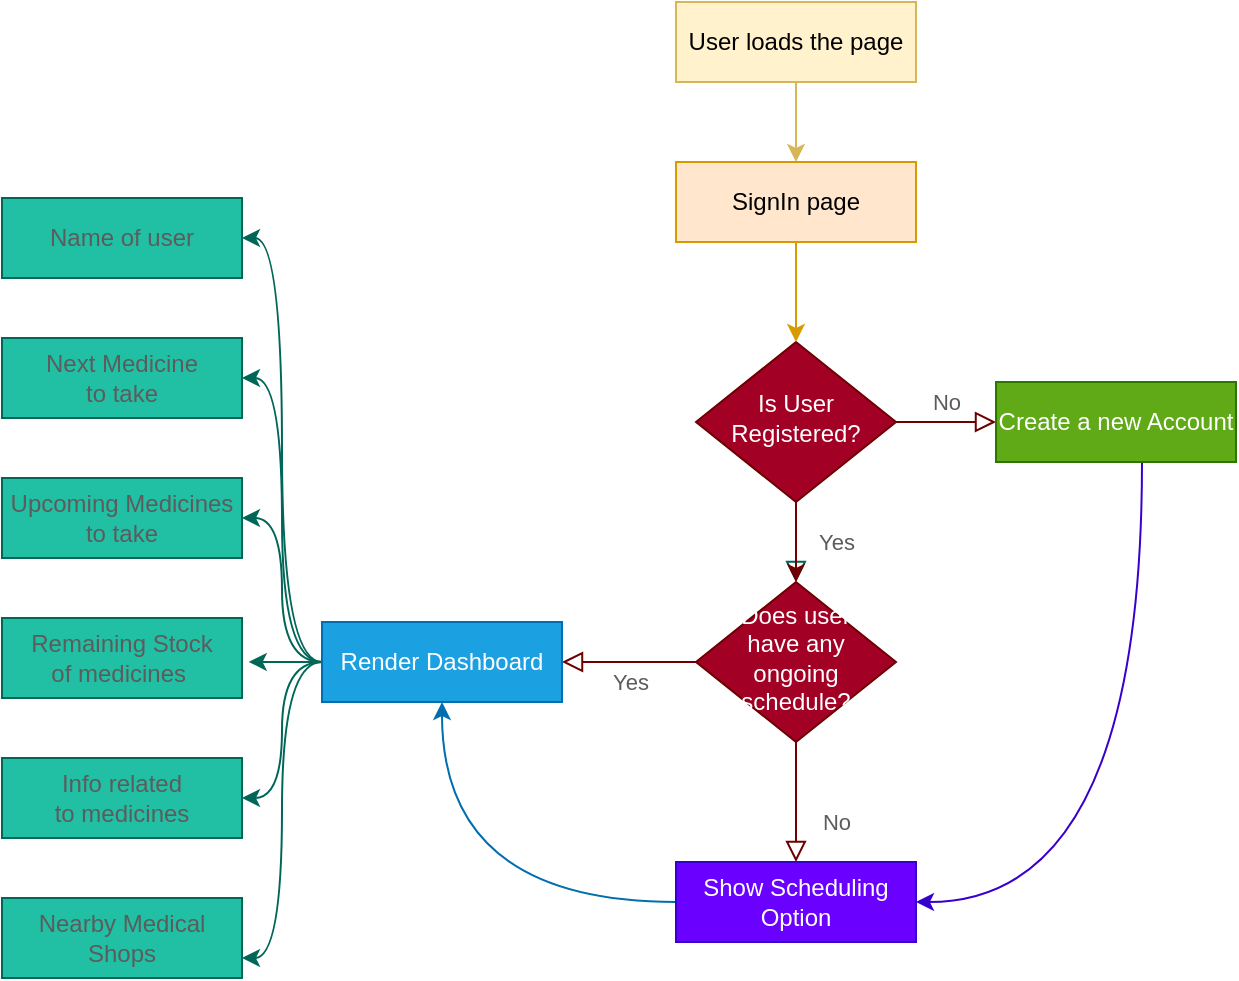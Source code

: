 <mxfile version="16.5.3" type="device"><diagram id="C5RBs43oDa-KdzZeNtuy" name="Page-1"><mxGraphModel dx="1597" dy="878" grid="1" gridSize="10" guides="1" tooltips="1" connect="1" arrows="1" fold="1" page="1" pageScale="1" pageWidth="1169" pageHeight="827" math="0" shadow="0"><root><mxCell id="WIyWlLk6GJQsqaUBKTNV-0"/><mxCell id="WIyWlLk6GJQsqaUBKTNV-1" parent="WIyWlLk6GJQsqaUBKTNV-0"/><mxCell id="owtXLGOMp-dW9kGfULhW-2" value="" style="edgeStyle=orthogonalEdgeStyle;rounded=0;orthogonalLoop=1;jettySize=auto;html=1;strokeColor=#d6b656;fontColor=#5C5C5C;curved=1;fillColor=#fff2cc;" edge="1" parent="WIyWlLk6GJQsqaUBKTNV-1" source="WIyWlLk6GJQsqaUBKTNV-3" target="owtXLGOMp-dW9kGfULhW-1"><mxGeometry relative="1" as="geometry"/></mxCell><mxCell id="WIyWlLk6GJQsqaUBKTNV-3" value="User loads the page" style="rounded=0;whiteSpace=wrap;html=1;fontSize=12;glass=0;strokeWidth=1;shadow=0;fillColor=#fff2cc;strokeColor=#d6b656;" parent="WIyWlLk6GJQsqaUBKTNV-1" vertex="1"><mxGeometry x="593" y="141" width="120" height="40" as="geometry"/></mxCell><mxCell id="WIyWlLk6GJQsqaUBKTNV-4" value="Yes" style="rounded=0;html=1;jettySize=auto;orthogonalLoop=1;fontSize=11;endArrow=block;endFill=0;endSize=8;strokeWidth=1;shadow=0;labelBackgroundColor=none;edgeStyle=orthogonalEdgeStyle;strokeColor=#006658;fontColor=#5C5C5C;curved=1;" parent="WIyWlLk6GJQsqaUBKTNV-1" source="WIyWlLk6GJQsqaUBKTNV-6" target="WIyWlLk6GJQsqaUBKTNV-10" edge="1"><mxGeometry y="20" relative="1" as="geometry"><mxPoint as="offset"/></mxGeometry></mxCell><mxCell id="WIyWlLk6GJQsqaUBKTNV-5" value="No" style="edgeStyle=orthogonalEdgeStyle;rounded=0;html=1;jettySize=auto;orthogonalLoop=1;fontSize=11;endArrow=block;endFill=0;endSize=8;strokeWidth=1;shadow=0;labelBackgroundColor=none;strokeColor=#6F0000;fontColor=#5C5C5C;curved=1;fillColor=#a20025;" parent="WIyWlLk6GJQsqaUBKTNV-1" source="WIyWlLk6GJQsqaUBKTNV-6" target="WIyWlLk6GJQsqaUBKTNV-7" edge="1"><mxGeometry y="10" relative="1" as="geometry"><mxPoint as="offset"/></mxGeometry></mxCell><mxCell id="owtXLGOMp-dW9kGfULhW-20" value="" style="edgeStyle=orthogonalEdgeStyle;curved=1;orthogonalLoop=1;jettySize=auto;html=1;fontColor=#FFFFFF;strokeColor=#6F0000;fillColor=#a20025;" edge="1" parent="WIyWlLk6GJQsqaUBKTNV-1" source="WIyWlLk6GJQsqaUBKTNV-6" target="WIyWlLk6GJQsqaUBKTNV-10"><mxGeometry relative="1" as="geometry"/></mxCell><mxCell id="WIyWlLk6GJQsqaUBKTNV-6" value="Is User&lt;br&gt;Registered?" style="rhombus;whiteSpace=wrap;html=1;shadow=0;fontFamily=Helvetica;fontSize=12;align=center;strokeWidth=1;spacing=6;spacingTop=-4;fillColor=#a20025;strokeColor=#6F0000;fontColor=#ffffff;rounded=0;" parent="WIyWlLk6GJQsqaUBKTNV-1" vertex="1"><mxGeometry x="603" y="311" width="100" height="80" as="geometry"/></mxCell><mxCell id="owtXLGOMp-dW9kGfULhW-4" style="edgeStyle=orthogonalEdgeStyle;rounded=0;orthogonalLoop=1;jettySize=auto;html=1;entryX=1;entryY=0.5;entryDx=0;entryDy=0;strokeColor=#3700CC;fontColor=#5C5C5C;curved=1;fillColor=#6a00ff;" edge="1" parent="WIyWlLk6GJQsqaUBKTNV-1" source="WIyWlLk6GJQsqaUBKTNV-7" target="WIyWlLk6GJQsqaUBKTNV-11"><mxGeometry relative="1" as="geometry"><Array as="points"><mxPoint x="826" y="591"/></Array></mxGeometry></mxCell><mxCell id="WIyWlLk6GJQsqaUBKTNV-7" value="Create a new Account" style="rounded=0;whiteSpace=wrap;html=1;fontSize=12;glass=0;strokeWidth=1;shadow=0;fillColor=#60a917;strokeColor=#2D7600;fontColor=#ffffff;" parent="WIyWlLk6GJQsqaUBKTNV-1" vertex="1"><mxGeometry x="753" y="331" width="120" height="40" as="geometry"/></mxCell><mxCell id="WIyWlLk6GJQsqaUBKTNV-8" value="No" style="rounded=0;html=1;jettySize=auto;orthogonalLoop=1;fontSize=11;endArrow=block;endFill=0;endSize=8;strokeWidth=1;shadow=0;labelBackgroundColor=none;edgeStyle=orthogonalEdgeStyle;strokeColor=#6F0000;fontColor=#5C5C5C;curved=1;fillColor=#a20025;" parent="WIyWlLk6GJQsqaUBKTNV-1" source="WIyWlLk6GJQsqaUBKTNV-10" target="WIyWlLk6GJQsqaUBKTNV-11" edge="1"><mxGeometry x="0.333" y="20" relative="1" as="geometry"><mxPoint as="offset"/></mxGeometry></mxCell><mxCell id="WIyWlLk6GJQsqaUBKTNV-9" value="Yes" style="edgeStyle=orthogonalEdgeStyle;rounded=0;html=1;jettySize=auto;orthogonalLoop=1;fontSize=11;endArrow=block;endFill=0;endSize=8;strokeWidth=1;shadow=0;labelBackgroundColor=none;strokeColor=#6F0000;fontColor=#5C5C5C;curved=1;fillColor=#a20025;" parent="WIyWlLk6GJQsqaUBKTNV-1" source="WIyWlLk6GJQsqaUBKTNV-10" target="WIyWlLk6GJQsqaUBKTNV-12" edge="1"><mxGeometry y="10" relative="1" as="geometry"><mxPoint as="offset"/></mxGeometry></mxCell><mxCell id="WIyWlLk6GJQsqaUBKTNV-10" value="Does user&lt;br&gt;have any&lt;br&gt;ongoing&lt;br&gt;schedule?" style="rhombus;whiteSpace=wrap;html=1;shadow=0;fontFamily=Helvetica;fontSize=12;align=center;strokeWidth=1;spacing=6;spacingTop=-4;fillColor=#a20025;strokeColor=#6F0000;fontColor=#ffffff;rounded=0;" parent="WIyWlLk6GJQsqaUBKTNV-1" vertex="1"><mxGeometry x="603" y="431" width="100" height="80" as="geometry"/></mxCell><mxCell id="owtXLGOMp-dW9kGfULhW-13" style="edgeStyle=orthogonalEdgeStyle;rounded=0;orthogonalLoop=1;jettySize=auto;html=1;entryX=0.5;entryY=1;entryDx=0;entryDy=0;strokeColor=#006EAF;fontColor=#5C5C5C;curved=1;fillColor=#1ba1e2;" edge="1" parent="WIyWlLk6GJQsqaUBKTNV-1" source="WIyWlLk6GJQsqaUBKTNV-11" target="WIyWlLk6GJQsqaUBKTNV-12"><mxGeometry relative="1" as="geometry"/></mxCell><mxCell id="WIyWlLk6GJQsqaUBKTNV-11" value="Show Scheduling&lt;br&gt;Option" style="rounded=0;whiteSpace=wrap;html=1;fontSize=12;glass=0;strokeWidth=1;shadow=0;fillColor=#6a00ff;strokeColor=#3700CC;fontColor=#ffffff;" parent="WIyWlLk6GJQsqaUBKTNV-1" vertex="1"><mxGeometry x="593" y="571" width="120" height="40" as="geometry"/></mxCell><mxCell id="owtXLGOMp-dW9kGfULhW-14" style="edgeStyle=orthogonalEdgeStyle;rounded=0;orthogonalLoop=1;jettySize=auto;html=1;entryX=1;entryY=0.5;entryDx=0;entryDy=0;strokeColor=#006658;fontColor=#5C5C5C;curved=1;" edge="1" parent="WIyWlLk6GJQsqaUBKTNV-1" source="WIyWlLk6GJQsqaUBKTNV-12" target="owtXLGOMp-dW9kGfULhW-6"><mxGeometry relative="1" as="geometry"/></mxCell><mxCell id="owtXLGOMp-dW9kGfULhW-15" style="edgeStyle=orthogonalEdgeStyle;rounded=0;orthogonalLoop=1;jettySize=auto;html=1;exitX=0;exitY=0.5;exitDx=0;exitDy=0;entryX=1;entryY=0.75;entryDx=0;entryDy=0;strokeColor=#006658;fontColor=#5C5C5C;curved=1;" edge="1" parent="WIyWlLk6GJQsqaUBKTNV-1" source="WIyWlLk6GJQsqaUBKTNV-12" target="owtXLGOMp-dW9kGfULhW-8"><mxGeometry relative="1" as="geometry"/></mxCell><mxCell id="owtXLGOMp-dW9kGfULhW-16" style="edgeStyle=orthogonalEdgeStyle;rounded=0;orthogonalLoop=1;jettySize=auto;html=1;exitX=0;exitY=0.5;exitDx=0;exitDy=0;entryX=1;entryY=0.5;entryDx=0;entryDy=0;strokeColor=#006658;fontColor=#5C5C5C;curved=1;" edge="1" parent="WIyWlLk6GJQsqaUBKTNV-1" source="WIyWlLk6GJQsqaUBKTNV-12" target="owtXLGOMp-dW9kGfULhW-11"><mxGeometry relative="1" as="geometry"/></mxCell><mxCell id="owtXLGOMp-dW9kGfULhW-17" style="edgeStyle=orthogonalEdgeStyle;rounded=0;orthogonalLoop=1;jettySize=auto;html=1;exitX=0;exitY=0.5;exitDx=0;exitDy=0;entryX=1.028;entryY=0.549;entryDx=0;entryDy=0;entryPerimeter=0;strokeColor=#006658;fontColor=#5C5C5C;curved=1;" edge="1" parent="WIyWlLk6GJQsqaUBKTNV-1" source="WIyWlLk6GJQsqaUBKTNV-12" target="owtXLGOMp-dW9kGfULhW-10"><mxGeometry relative="1" as="geometry"/></mxCell><mxCell id="owtXLGOMp-dW9kGfULhW-18" style="edgeStyle=orthogonalEdgeStyle;rounded=0;orthogonalLoop=1;jettySize=auto;html=1;exitX=0;exitY=0.5;exitDx=0;exitDy=0;entryX=1;entryY=0.5;entryDx=0;entryDy=0;strokeColor=#006658;fontColor=#5C5C5C;curved=1;" edge="1" parent="WIyWlLk6GJQsqaUBKTNV-1" source="WIyWlLk6GJQsqaUBKTNV-12" target="owtXLGOMp-dW9kGfULhW-9"><mxGeometry relative="1" as="geometry"/></mxCell><mxCell id="owtXLGOMp-dW9kGfULhW-19" style="edgeStyle=orthogonalEdgeStyle;rounded=0;orthogonalLoop=1;jettySize=auto;html=1;entryX=1;entryY=0.5;entryDx=0;entryDy=0;strokeColor=#006658;fontColor=#5C5C5C;curved=1;" edge="1" parent="WIyWlLk6GJQsqaUBKTNV-1" source="WIyWlLk6GJQsqaUBKTNV-12" target="owtXLGOMp-dW9kGfULhW-7"><mxGeometry relative="1" as="geometry"/></mxCell><mxCell id="WIyWlLk6GJQsqaUBKTNV-12" value="Render Dashboard" style="rounded=0;whiteSpace=wrap;html=1;fontSize=12;glass=0;strokeWidth=1;shadow=0;fillColor=#1ba1e2;strokeColor=#006EAF;fontColor=#ffffff;" parent="WIyWlLk6GJQsqaUBKTNV-1" vertex="1"><mxGeometry x="416" y="451" width="120" height="40" as="geometry"/></mxCell><mxCell id="owtXLGOMp-dW9kGfULhW-3" value="" style="edgeStyle=orthogonalEdgeStyle;rounded=0;orthogonalLoop=1;jettySize=auto;html=1;strokeColor=#d79b00;fontColor=#5C5C5C;curved=1;fillColor=#ffe6cc;" edge="1" parent="WIyWlLk6GJQsqaUBKTNV-1" source="owtXLGOMp-dW9kGfULhW-1" target="WIyWlLk6GJQsqaUBKTNV-6"><mxGeometry relative="1" as="geometry"/></mxCell><mxCell id="owtXLGOMp-dW9kGfULhW-1" value="SignIn page" style="rounded=0;whiteSpace=wrap;html=1;fontSize=12;glass=0;strokeWidth=1;shadow=0;fillColor=#ffe6cc;strokeColor=#d79b00;" vertex="1" parent="WIyWlLk6GJQsqaUBKTNV-1"><mxGeometry x="593" y="221" width="120" height="40" as="geometry"/></mxCell><mxCell id="owtXLGOMp-dW9kGfULhW-6" value="Name of user" style="rounded=0;whiteSpace=wrap;html=1;fontSize=12;glass=0;strokeWidth=1;shadow=0;fillColor=#21C0A5;strokeColor=#006658;fontColor=#5C5C5C;" vertex="1" parent="WIyWlLk6GJQsqaUBKTNV-1"><mxGeometry x="256" y="239" width="120" height="40" as="geometry"/></mxCell><mxCell id="owtXLGOMp-dW9kGfULhW-7" value="Next Medicine&lt;br&gt;to take" style="rounded=0;whiteSpace=wrap;html=1;fontSize=12;glass=0;strokeWidth=1;shadow=0;fillColor=#21C0A5;strokeColor=#006658;fontColor=#5C5C5C;" vertex="1" parent="WIyWlLk6GJQsqaUBKTNV-1"><mxGeometry x="256" y="309" width="120" height="40" as="geometry"/></mxCell><mxCell id="owtXLGOMp-dW9kGfULhW-8" value="Nearby Medical&lt;br&gt;Shops" style="rounded=0;whiteSpace=wrap;html=1;fontSize=12;glass=0;strokeWidth=1;shadow=0;fillColor=#21C0A5;strokeColor=#006658;fontColor=#5C5C5C;" vertex="1" parent="WIyWlLk6GJQsqaUBKTNV-1"><mxGeometry x="256" y="589" width="120" height="40" as="geometry"/></mxCell><mxCell id="owtXLGOMp-dW9kGfULhW-9" value="Upcoming Medicines&lt;br&gt;to take" style="rounded=0;whiteSpace=wrap;html=1;fontSize=12;glass=0;strokeWidth=1;shadow=0;fillColor=#21C0A5;strokeColor=#006658;fontColor=#5C5C5C;" vertex="1" parent="WIyWlLk6GJQsqaUBKTNV-1"><mxGeometry x="256" y="379" width="120" height="40" as="geometry"/></mxCell><mxCell id="owtXLGOMp-dW9kGfULhW-10" value="Remaining Stock&lt;br&gt;of medicines&amp;nbsp;" style="rounded=0;whiteSpace=wrap;html=1;fontSize=12;glass=0;strokeWidth=1;shadow=0;fillColor=#21C0A5;strokeColor=#006658;fontColor=#5C5C5C;" vertex="1" parent="WIyWlLk6GJQsqaUBKTNV-1"><mxGeometry x="256" y="449" width="120" height="40" as="geometry"/></mxCell><mxCell id="owtXLGOMp-dW9kGfULhW-11" value="Info related&lt;br&gt;to medicines" style="rounded=0;whiteSpace=wrap;html=1;fontSize=12;glass=0;strokeWidth=1;shadow=0;fillColor=#21C0A5;strokeColor=#006658;fontColor=#5C5C5C;" vertex="1" parent="WIyWlLk6GJQsqaUBKTNV-1"><mxGeometry x="256" y="519" width="120" height="40" as="geometry"/></mxCell></root></mxGraphModel></diagram></mxfile>